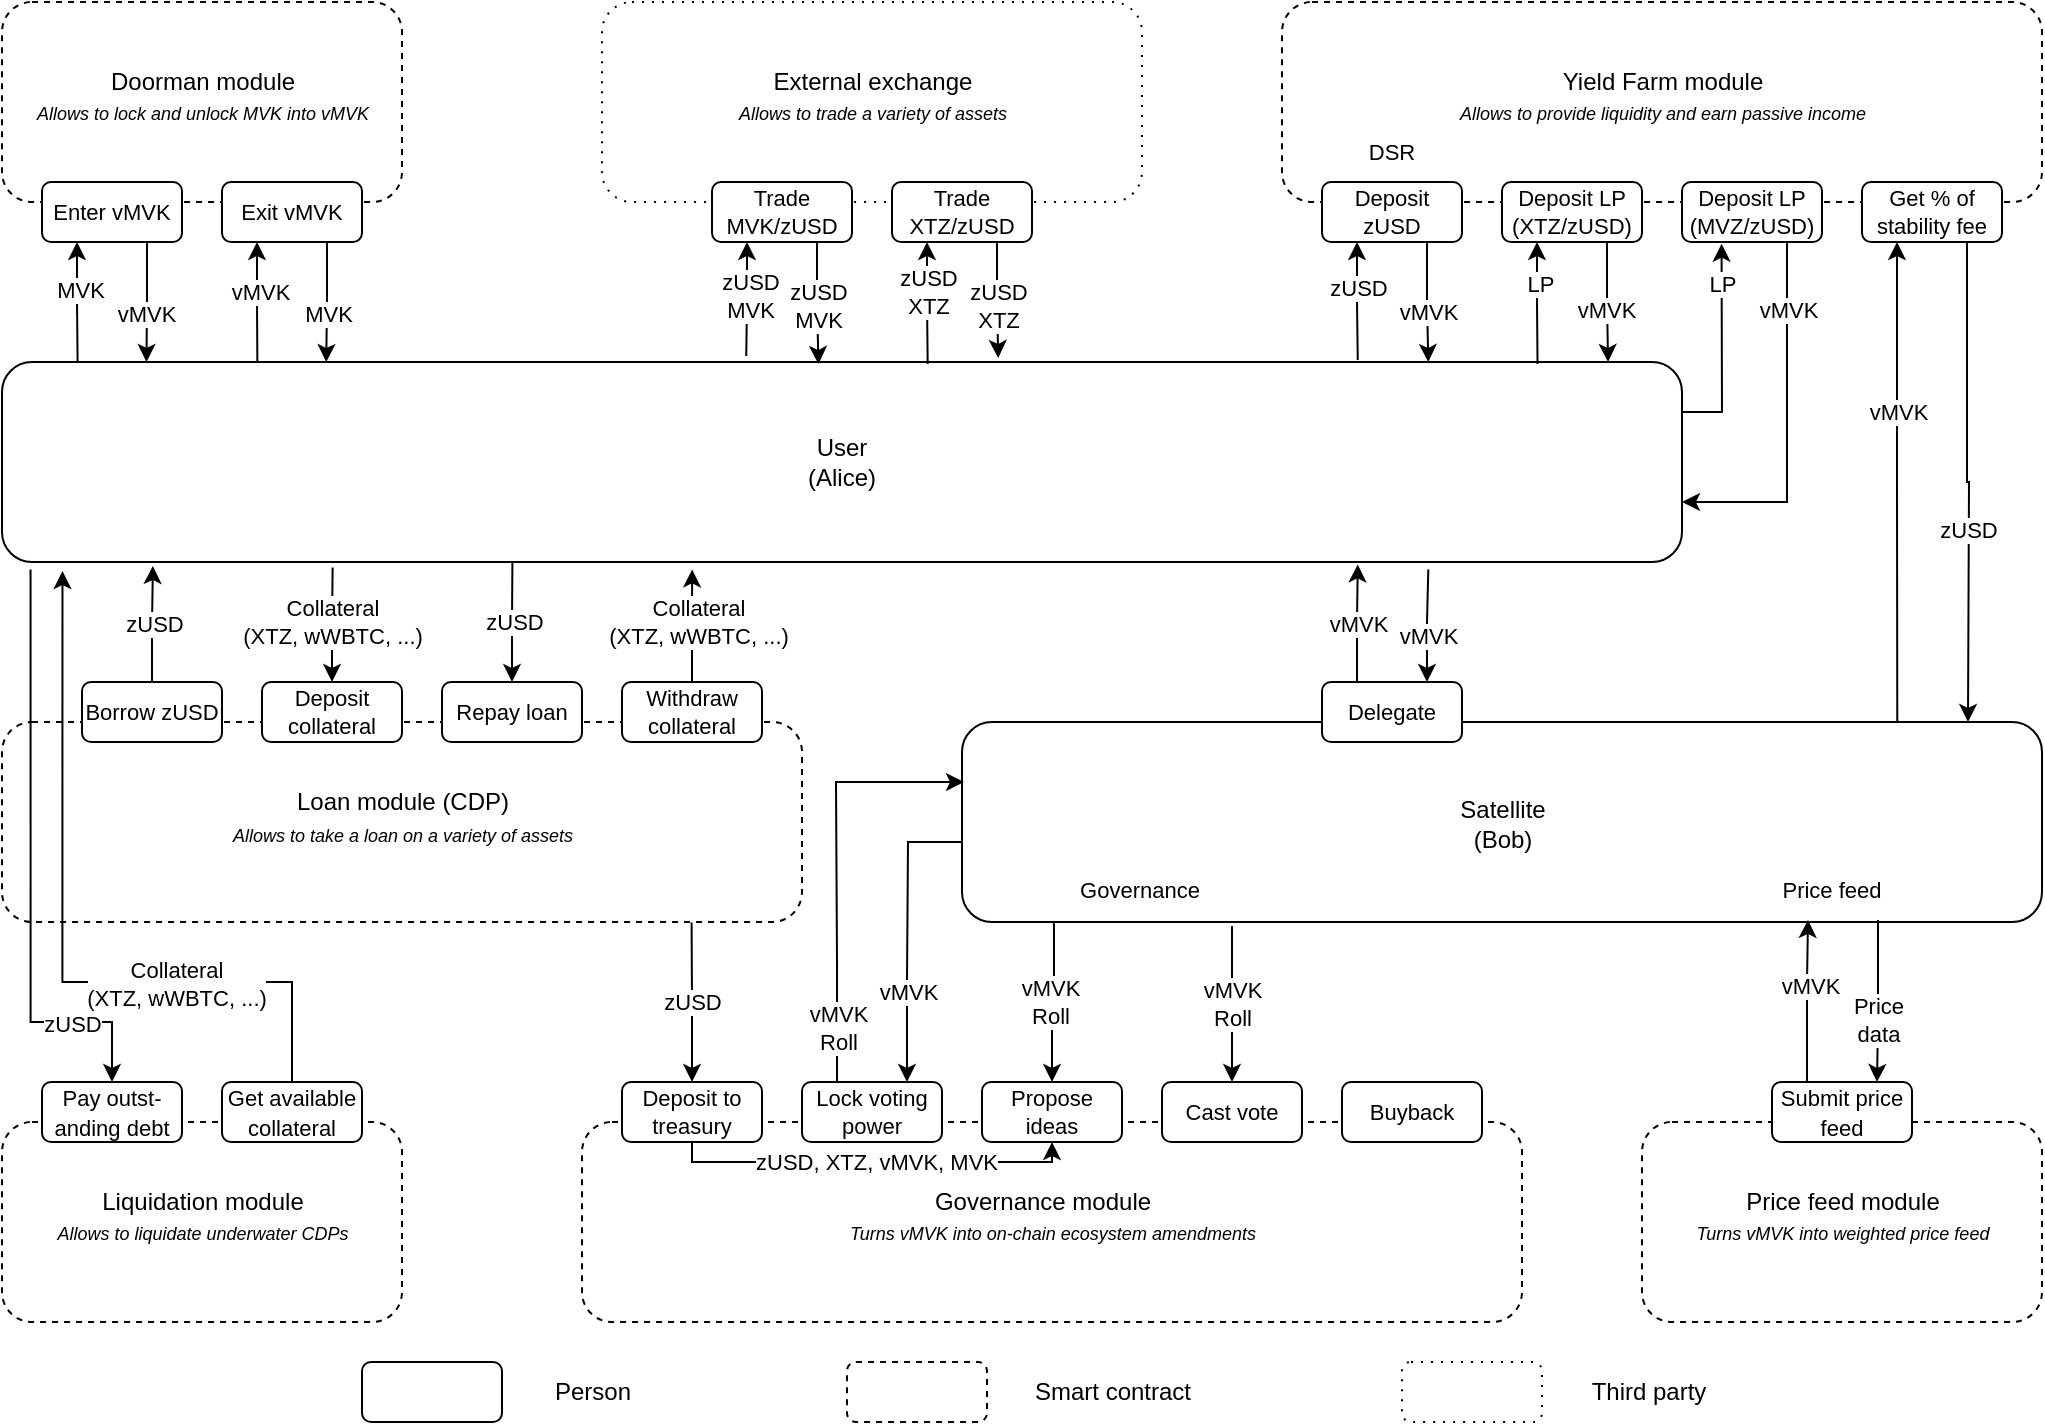 <mxfile version="15.1.4" type="device"><diagram id="9UoK71gHnPy5vTJ15zOS" name="Page-1"><mxGraphModel dx="1236" dy="720" grid="1" gridSize="10" guides="1" tooltips="1" connect="1" arrows="1" fold="1" page="1" pageScale="1" pageWidth="850" pageHeight="1100" math="0" shadow="0"><root><mxCell id="0"/><mxCell id="1" parent="0"/><mxCell id="UDJ6TN3ty9IGaNy-Rtih-2" value="User&lt;br&gt;(Alice)" style="rounded=1;whiteSpace=wrap;html=1;" parent="1" vertex="1"><mxGeometry x="120" y="640" width="840" height="100" as="geometry"/></mxCell><mxCell id="UDJ6TN3ty9IGaNy-Rtih-10" value="" style="rounded=1;whiteSpace=wrap;html=1;dashed=1;" parent="1" vertex="1"><mxGeometry x="120" y="460" width="200" height="100" as="geometry"/></mxCell><mxCell id="UDJ6TN3ty9IGaNy-Rtih-51" style="edgeStyle=orthogonalEdgeStyle;rounded=0;orthogonalLoop=1;jettySize=auto;html=1;exitX=0.25;exitY=1;exitDx=0;exitDy=0;fontSize=11;startArrow=classic;startFill=1;endArrow=none;endFill=0;entryX=0.045;entryY=0;entryDx=0;entryDy=0;entryPerimeter=0;" parent="1" source="UDJ6TN3ty9IGaNy-Rtih-11" target="UDJ6TN3ty9IGaNy-Rtih-2" edge="1"><mxGeometry relative="1" as="geometry"/></mxCell><mxCell id="UDJ6TN3ty9IGaNy-Rtih-53" value="MVK" style="edgeLabel;html=1;align=center;verticalAlign=middle;resizable=0;points=[];fontSize=11;" parent="UDJ6TN3ty9IGaNy-Rtih-51" vertex="1" connectable="0"><mxGeometry x="-0.203" y="1" relative="1" as="geometry"><mxPoint as="offset"/></mxGeometry></mxCell><mxCell id="UDJ6TN3ty9IGaNy-Rtih-52" style="edgeStyle=orthogonalEdgeStyle;rounded=0;orthogonalLoop=1;jettySize=auto;html=1;exitX=0.75;exitY=1;exitDx=0;exitDy=0;fontSize=11;startArrow=none;startFill=0;endArrow=classic;endFill=1;entryX=0.086;entryY=0;entryDx=0;entryDy=0;entryPerimeter=0;" parent="1" source="UDJ6TN3ty9IGaNy-Rtih-11" target="UDJ6TN3ty9IGaNy-Rtih-2" edge="1"><mxGeometry relative="1" as="geometry"><mxPoint x="220" y="637" as="targetPoint"/></mxGeometry></mxCell><mxCell id="UDJ6TN3ty9IGaNy-Rtih-54" value="vMVK" style="edgeLabel;html=1;align=center;verticalAlign=middle;resizable=0;points=[];fontSize=11;" parent="UDJ6TN3ty9IGaNy-Rtih-52" vertex="1" connectable="0"><mxGeometry x="0.341" relative="1" as="geometry"><mxPoint y="-4" as="offset"/></mxGeometry></mxCell><mxCell id="UDJ6TN3ty9IGaNy-Rtih-11" value="Enter vMVK" style="rounded=1;whiteSpace=wrap;html=1;fontSize=11;" parent="1" vertex="1"><mxGeometry x="140" y="550" width="70" height="30" as="geometry"/></mxCell><mxCell id="UDJ6TN3ty9IGaNy-Rtih-55" style="edgeStyle=orthogonalEdgeStyle;rounded=0;orthogonalLoop=1;jettySize=auto;html=1;exitX=0.25;exitY=1;exitDx=0;exitDy=0;fontSize=11;startArrow=classic;startFill=1;endArrow=none;endFill=0;entryX=0.152;entryY=0;entryDx=0;entryDy=0;entryPerimeter=0;" parent="1" source="UDJ6TN3ty9IGaNy-Rtih-12" target="UDJ6TN3ty9IGaNy-Rtih-2" edge="1"><mxGeometry relative="1" as="geometry"/></mxCell><mxCell id="UDJ6TN3ty9IGaNy-Rtih-57" value="vMVK" style="edgeLabel;html=1;align=center;verticalAlign=middle;resizable=0;points=[];fontSize=11;" parent="UDJ6TN3ty9IGaNy-Rtih-55" vertex="1" connectable="0"><mxGeometry x="0.04" y="1" relative="1" as="geometry"><mxPoint y="-7" as="offset"/></mxGeometry></mxCell><mxCell id="UDJ6TN3ty9IGaNy-Rtih-56" style="edgeStyle=orthogonalEdgeStyle;rounded=0;orthogonalLoop=1;jettySize=auto;html=1;exitX=0.75;exitY=1;exitDx=0;exitDy=0;fontSize=11;startArrow=none;startFill=0;endArrow=classic;endFill=1;entryX=0.193;entryY=0;entryDx=0;entryDy=0;entryPerimeter=0;" parent="1" source="UDJ6TN3ty9IGaNy-Rtih-12" target="UDJ6TN3ty9IGaNy-Rtih-2" edge="1"><mxGeometry relative="1" as="geometry"><mxPoint x="390" y="609" as="targetPoint"/></mxGeometry></mxCell><mxCell id="UDJ6TN3ty9IGaNy-Rtih-58" value="MVK" style="edgeLabel;html=1;align=center;verticalAlign=middle;resizable=0;points=[];fontSize=11;" parent="UDJ6TN3ty9IGaNy-Rtih-56" vertex="1" connectable="0"><mxGeometry x="0.348" y="1" relative="1" as="geometry"><mxPoint y="-4" as="offset"/></mxGeometry></mxCell><mxCell id="UDJ6TN3ty9IGaNy-Rtih-12" value="Exit vMVK" style="rounded=1;whiteSpace=wrap;html=1;fontSize=11;" parent="1" vertex="1"><mxGeometry x="230" y="550" width="70" height="30" as="geometry"/></mxCell><mxCell id="UDJ6TN3ty9IGaNy-Rtih-13" value="" style="rounded=1;whiteSpace=wrap;html=1;dashed=1;dashPattern=1 4;" parent="1" vertex="1"><mxGeometry x="420" y="460" width="270" height="100" as="geometry"/></mxCell><mxCell id="UDJ6TN3ty9IGaNy-Rtih-60" style="edgeStyle=orthogonalEdgeStyle;rounded=0;orthogonalLoop=1;jettySize=auto;html=1;exitX=0.25;exitY=1;exitDx=0;exitDy=0;entryX=0.443;entryY=-0.03;entryDx=0;entryDy=0;entryPerimeter=0;fontSize=11;startArrow=classic;startFill=1;endArrow=none;endFill=0;" parent="1" source="UDJ6TN3ty9IGaNy-Rtih-14" target="UDJ6TN3ty9IGaNy-Rtih-2" edge="1"><mxGeometry relative="1" as="geometry"/></mxCell><mxCell id="UDJ6TN3ty9IGaNy-Rtih-70" value="zUSD&lt;br&gt;MVK" style="edgeLabel;html=1;align=center;verticalAlign=middle;resizable=0;points=[];fontSize=11;" parent="UDJ6TN3ty9IGaNy-Rtih-60" vertex="1" connectable="0"><mxGeometry x="-0.176" y="1" relative="1" as="geometry"><mxPoint y="3" as="offset"/></mxGeometry></mxCell><mxCell id="UDJ6TN3ty9IGaNy-Rtih-61" style="edgeStyle=orthogonalEdgeStyle;rounded=0;orthogonalLoop=1;jettySize=auto;html=1;exitX=0.75;exitY=1;exitDx=0;exitDy=0;entryX=0.486;entryY=0.01;entryDx=0;entryDy=0;entryPerimeter=0;fontSize=11;startArrow=none;startFill=0;endArrow=classic;endFill=1;" parent="1" source="UDJ6TN3ty9IGaNy-Rtih-14" target="UDJ6TN3ty9IGaNy-Rtih-2" edge="1"><mxGeometry relative="1" as="geometry"/></mxCell><mxCell id="UDJ6TN3ty9IGaNy-Rtih-71" value="zUSD&lt;br&gt;MVK" style="edgeLabel;html=1;align=center;verticalAlign=middle;resizable=0;points=[];fontSize=11;" parent="UDJ6TN3ty9IGaNy-Rtih-61" vertex="1" connectable="0"><mxGeometry x="-0.07" y="-4" relative="1" as="geometry"><mxPoint x="4" y="3" as="offset"/></mxGeometry></mxCell><mxCell id="UDJ6TN3ty9IGaNy-Rtih-14" value="Trade MVK/zUSD" style="rounded=1;whiteSpace=wrap;html=1;fontSize=11;" parent="1" vertex="1"><mxGeometry x="475" y="550" width="70" height="30" as="geometry"/></mxCell><mxCell id="UDJ6TN3ty9IGaNy-Rtih-62" style="edgeStyle=orthogonalEdgeStyle;rounded=0;orthogonalLoop=1;jettySize=auto;html=1;exitX=0.25;exitY=1;exitDx=0;exitDy=0;entryX=0.551;entryY=0.01;entryDx=0;entryDy=0;entryPerimeter=0;fontSize=11;startArrow=classic;startFill=1;endArrow=none;endFill=0;" parent="1" source="UDJ6TN3ty9IGaNy-Rtih-15" target="UDJ6TN3ty9IGaNy-Rtih-2" edge="1"><mxGeometry relative="1" as="geometry"/></mxCell><mxCell id="UDJ6TN3ty9IGaNy-Rtih-72" value="zUSD&lt;br&gt;XTZ" style="edgeLabel;html=1;align=center;verticalAlign=middle;resizable=0;points=[];fontSize=11;" parent="UDJ6TN3ty9IGaNy-Rtih-62" vertex="1" connectable="0"><mxGeometry x="-0.259" relative="1" as="geometry"><mxPoint y="2" as="offset"/></mxGeometry></mxCell><mxCell id="UDJ6TN3ty9IGaNy-Rtih-63" style="edgeStyle=orthogonalEdgeStyle;rounded=0;orthogonalLoop=1;jettySize=auto;html=1;exitX=0.75;exitY=1;exitDx=0;exitDy=0;entryX=0.593;entryY=-0.02;entryDx=0;entryDy=0;entryPerimeter=0;fontSize=11;startArrow=none;startFill=0;endArrow=classic;endFill=1;" parent="1" source="UDJ6TN3ty9IGaNy-Rtih-15" target="UDJ6TN3ty9IGaNy-Rtih-2" edge="1"><mxGeometry relative="1" as="geometry"/></mxCell><mxCell id="UDJ6TN3ty9IGaNy-Rtih-73" value="zUSD&lt;br&gt;XTZ" style="edgeLabel;html=1;align=center;verticalAlign=middle;resizable=0;points=[];fontSize=11;" parent="UDJ6TN3ty9IGaNy-Rtih-63" vertex="1" connectable="0"><mxGeometry x="0.186" relative="1" as="geometry"><mxPoint y="-2" as="offset"/></mxGeometry></mxCell><mxCell id="UDJ6TN3ty9IGaNy-Rtih-15" value="Trade XTZ/zUSD" style="rounded=1;whiteSpace=wrap;html=1;fontSize=11;" parent="1" vertex="1"><mxGeometry x="565" y="550" width="70" height="30" as="geometry"/></mxCell><mxCell id="UDJ6TN3ty9IGaNy-Rtih-19" value="" style="rounded=1;whiteSpace=wrap;html=1;dashed=1;" parent="1" vertex="1"><mxGeometry x="760" y="460" width="380" height="100" as="geometry"/></mxCell><mxCell id="UDJ6TN3ty9IGaNy-Rtih-64" style="edgeStyle=orthogonalEdgeStyle;rounded=0;orthogonalLoop=1;jettySize=auto;html=1;exitX=0.25;exitY=1;exitDx=0;exitDy=0;entryX=0.807;entryY=-0.01;entryDx=0;entryDy=0;entryPerimeter=0;fontSize=11;startArrow=classic;startFill=1;endArrow=none;endFill=0;" parent="1" source="UDJ6TN3ty9IGaNy-Rtih-20" target="UDJ6TN3ty9IGaNy-Rtih-2" edge="1"><mxGeometry relative="1" as="geometry"/></mxCell><mxCell id="UDJ6TN3ty9IGaNy-Rtih-74" value="zUSD" style="edgeLabel;html=1;align=center;verticalAlign=middle;resizable=0;points=[];fontSize=11;" parent="UDJ6TN3ty9IGaNy-Rtih-64" vertex="1" connectable="0"><mxGeometry x="-0.101" relative="1" as="geometry"><mxPoint y="-4" as="offset"/></mxGeometry></mxCell><mxCell id="UDJ6TN3ty9IGaNy-Rtih-65" style="edgeStyle=orthogonalEdgeStyle;rounded=0;orthogonalLoop=1;jettySize=auto;html=1;exitX=0.75;exitY=1;exitDx=0;exitDy=0;entryX=0.849;entryY=0;entryDx=0;entryDy=0;entryPerimeter=0;fontSize=11;startArrow=none;startFill=0;endArrow=classic;endFill=1;" parent="1" source="UDJ6TN3ty9IGaNy-Rtih-20" target="UDJ6TN3ty9IGaNy-Rtih-2" edge="1"><mxGeometry relative="1" as="geometry"/></mxCell><mxCell id="UDJ6TN3ty9IGaNy-Rtih-75" value="vMVK" style="edgeLabel;html=1;align=center;verticalAlign=middle;resizable=0;points=[];fontSize=11;" parent="UDJ6TN3ty9IGaNy-Rtih-65" vertex="1" connectable="0"><mxGeometry x="-0.063" relative="1" as="geometry"><mxPoint y="6" as="offset"/></mxGeometry></mxCell><mxCell id="UDJ6TN3ty9IGaNy-Rtih-20" value="Deposit&lt;br style=&quot;font-size: 11px;&quot;&gt;zUSD" style="rounded=1;whiteSpace=wrap;html=1;fontSize=11;" parent="1" vertex="1"><mxGeometry x="780" y="550" width="70" height="30" as="geometry"/></mxCell><mxCell id="UDJ6TN3ty9IGaNy-Rtih-66" style="edgeStyle=orthogonalEdgeStyle;rounded=0;orthogonalLoop=1;jettySize=auto;html=1;exitX=0.25;exitY=1;exitDx=0;exitDy=0;entryX=0.914;entryY=0.01;entryDx=0;entryDy=0;entryPerimeter=0;fontSize=11;startArrow=classic;startFill=1;endArrow=none;endFill=0;" parent="1" source="UDJ6TN3ty9IGaNy-Rtih-21" target="UDJ6TN3ty9IGaNy-Rtih-2" edge="1"><mxGeometry relative="1" as="geometry"/></mxCell><mxCell id="UDJ6TN3ty9IGaNy-Rtih-76" value="LP" style="edgeLabel;html=1;align=center;verticalAlign=middle;resizable=0;points=[];fontSize=11;" parent="UDJ6TN3ty9IGaNy-Rtih-66" vertex="1" connectable="0"><mxGeometry x="-0.315" y="1" relative="1" as="geometry"><mxPoint as="offset"/></mxGeometry></mxCell><mxCell id="UDJ6TN3ty9IGaNy-Rtih-67" style="edgeStyle=orthogonalEdgeStyle;rounded=0;orthogonalLoop=1;jettySize=auto;html=1;exitX=0.75;exitY=1;exitDx=0;exitDy=0;entryX=0.956;entryY=0;entryDx=0;entryDy=0;entryPerimeter=0;fontSize=11;startArrow=none;startFill=0;endArrow=classic;endFill=1;" parent="1" source="UDJ6TN3ty9IGaNy-Rtih-21" target="UDJ6TN3ty9IGaNy-Rtih-2" edge="1"><mxGeometry relative="1" as="geometry"/></mxCell><mxCell id="UDJ6TN3ty9IGaNy-Rtih-77" value="vMVK" style="edgeLabel;html=1;align=center;verticalAlign=middle;resizable=0;points=[];fontSize=11;" parent="UDJ6TN3ty9IGaNy-Rtih-67" vertex="1" connectable="0"><mxGeometry x="0.127" y="-1" relative="1" as="geometry"><mxPoint as="offset"/></mxGeometry></mxCell><mxCell id="UDJ6TN3ty9IGaNy-Rtih-21" value="Deposit LP (XTZ/zUSD)" style="rounded=1;whiteSpace=wrap;html=1;fontSize=11;" parent="1" vertex="1"><mxGeometry x="870" y="550" width="70" height="30" as="geometry"/></mxCell><mxCell id="UDJ6TN3ty9IGaNy-Rtih-68" style="edgeStyle=orthogonalEdgeStyle;rounded=0;orthogonalLoop=1;jettySize=auto;html=1;entryX=1;entryY=0.25;entryDx=0;entryDy=0;fontSize=11;startArrow=classic;startFill=1;endArrow=none;endFill=0;exitX=0.283;exitY=1.028;exitDx=0;exitDy=0;exitPerimeter=0;" parent="1" source="UDJ6TN3ty9IGaNy-Rtih-22" target="UDJ6TN3ty9IGaNy-Rtih-2" edge="1"><mxGeometry relative="1" as="geometry"><mxPoint x="990" y="590" as="sourcePoint"/><Array as="points"><mxPoint x="980" y="590"/><mxPoint x="980" y="590"/><mxPoint x="980" y="665"/></Array></mxGeometry></mxCell><mxCell id="UDJ6TN3ty9IGaNy-Rtih-78" value="LP" style="edgeLabel;html=1;align=center;verticalAlign=middle;resizable=0;points=[];fontSize=11;" parent="UDJ6TN3ty9IGaNy-Rtih-68" vertex="1" connectable="0"><mxGeometry x="-0.613" relative="1" as="geometry"><mxPoint as="offset"/></mxGeometry></mxCell><mxCell id="UDJ6TN3ty9IGaNy-Rtih-69" style="edgeStyle=orthogonalEdgeStyle;rounded=0;orthogonalLoop=1;jettySize=auto;html=1;exitX=0.75;exitY=1;exitDx=0;exitDy=0;entryX=1;entryY=0.7;entryDx=0;entryDy=0;entryPerimeter=0;fontSize=11;startArrow=none;startFill=0;endArrow=classic;endFill=1;" parent="1" source="UDJ6TN3ty9IGaNy-Rtih-22" target="UDJ6TN3ty9IGaNy-Rtih-2" edge="1"><mxGeometry relative="1" as="geometry"/></mxCell><mxCell id="UDJ6TN3ty9IGaNy-Rtih-79" value="vMVK" style="edgeLabel;html=1;align=center;verticalAlign=middle;resizable=0;points=[];fontSize=11;" parent="UDJ6TN3ty9IGaNy-Rtih-69" vertex="1" connectable="0"><mxGeometry x="-0.613" relative="1" as="geometry"><mxPoint y="-2" as="offset"/></mxGeometry></mxCell><mxCell id="UDJ6TN3ty9IGaNy-Rtih-22" value="Deposit LP&lt;br style=&quot;font-size: 11px;&quot;&gt;(MVZ/zUSD)" style="rounded=1;whiteSpace=wrap;html=1;fontSize=11;" parent="1" vertex="1"><mxGeometry x="960" y="550" width="70" height="30" as="geometry"/></mxCell><mxCell id="UDJ6TN3ty9IGaNy-Rtih-81" style="edgeStyle=orthogonalEdgeStyle;rounded=0;orthogonalLoop=1;jettySize=auto;html=1;exitX=0.25;exitY=1;exitDx=0;exitDy=0;fontSize=11;startArrow=classic;startFill=1;endArrow=none;endFill=0;entryX=0.866;entryY=0.01;entryDx=0;entryDy=0;entryPerimeter=0;" parent="1" source="UDJ6TN3ty9IGaNy-Rtih-23" target="UDJ6TN3ty9IGaNy-Rtih-33" edge="1"><mxGeometry relative="1" as="geometry"><mxPoint x="1067.3" y="639.9" as="targetPoint"/></mxGeometry></mxCell><mxCell id="UDJ6TN3ty9IGaNy-Rtih-83" value="vMVK" style="edgeLabel;html=1;align=center;verticalAlign=middle;resizable=0;points=[];fontSize=11;" parent="UDJ6TN3ty9IGaNy-Rtih-81" vertex="1" connectable="0"><mxGeometry x="-0.295" relative="1" as="geometry"><mxPoint as="offset"/></mxGeometry></mxCell><mxCell id="UDJ6TN3ty9IGaNy-Rtih-82" style="edgeStyle=orthogonalEdgeStyle;rounded=0;orthogonalLoop=1;jettySize=auto;html=1;exitX=0.75;exitY=1;exitDx=0;exitDy=0;fontSize=11;startArrow=none;startFill=0;endArrow=classic;endFill=1;" parent="1" source="UDJ6TN3ty9IGaNy-Rtih-23" edge="1"><mxGeometry relative="1" as="geometry"><mxPoint x="1103" y="820" as="targetPoint"/></mxGeometry></mxCell><mxCell id="UDJ6TN3ty9IGaNy-Rtih-84" value="zUSD" style="edgeLabel;html=1;align=center;verticalAlign=middle;resizable=0;points=[];fontSize=11;" parent="UDJ6TN3ty9IGaNy-Rtih-82" vertex="1" connectable="0"><mxGeometry x="0.205" y="-1" relative="1" as="geometry"><mxPoint as="offset"/></mxGeometry></mxCell><mxCell id="UDJ6TN3ty9IGaNy-Rtih-23" value="Get % of stability fee" style="rounded=1;whiteSpace=wrap;html=1;fontSize=11;" parent="1" vertex="1"><mxGeometry x="1050" y="550" width="70" height="30" as="geometry"/></mxCell><mxCell id="UDJ6TN3ty9IGaNy-Rtih-25" value="" style="rounded=1;whiteSpace=wrap;html=1;dashed=1;" parent="1" vertex="1"><mxGeometry x="120" y="820" width="400" height="100" as="geometry"/></mxCell><mxCell id="UDJ6TN3ty9IGaNy-Rtih-90" value="zUSD" style="edgeStyle=orthogonalEdgeStyle;rounded=0;orthogonalLoop=1;jettySize=auto;html=1;exitX=0.5;exitY=0;exitDx=0;exitDy=0;entryX=0.066;entryY=1.02;entryDx=0;entryDy=0;entryPerimeter=0;fontSize=11;startArrow=none;startFill=0;endArrow=classic;endFill=1;" parent="1" source="UDJ6TN3ty9IGaNy-Rtih-26" edge="1"><mxGeometry relative="1" as="geometry"><mxPoint x="195.44" y="742" as="targetPoint"/></mxGeometry></mxCell><mxCell id="UDJ6TN3ty9IGaNy-Rtih-26" value="Borrow zUSD" style="rounded=1;whiteSpace=wrap;html=1;fontSize=11;" parent="1" vertex="1"><mxGeometry x="160" y="800" width="70" height="30" as="geometry"/></mxCell><mxCell id="UDJ6TN3ty9IGaNy-Rtih-91" style="edgeStyle=orthogonalEdgeStyle;rounded=0;orthogonalLoop=1;jettySize=auto;html=1;exitX=0.5;exitY=0;exitDx=0;exitDy=0;entryX=0.173;entryY=1.028;entryDx=0;entryDy=0;entryPerimeter=0;fontSize=11;startArrow=classic;startFill=1;endArrow=none;endFill=0;" parent="1" source="UDJ6TN3ty9IGaNy-Rtih-27" edge="1"><mxGeometry relative="1" as="geometry"><mxPoint x="285.32" y="742.8" as="targetPoint"/></mxGeometry></mxCell><mxCell id="UDJ6TN3ty9IGaNy-Rtih-94" value="Collateral&lt;br&gt;(XTZ, wWBTC, ...)" style="edgeLabel;html=1;align=center;verticalAlign=middle;resizable=0;points=[];fontSize=11;" parent="UDJ6TN3ty9IGaNy-Rtih-91" vertex="1" connectable="0"><mxGeometry x="0.352" y="1" relative="1" as="geometry"><mxPoint y="8" as="offset"/></mxGeometry></mxCell><mxCell id="UDJ6TN3ty9IGaNy-Rtih-27" value="Deposit collateral" style="rounded=1;whiteSpace=wrap;html=1;fontSize=11;" parent="1" vertex="1"><mxGeometry x="250" y="800" width="70" height="30" as="geometry"/></mxCell><mxCell id="UDJ6TN3ty9IGaNy-Rtih-93" style="edgeStyle=orthogonalEdgeStyle;rounded=0;orthogonalLoop=1;jettySize=auto;html=1;exitX=0.5;exitY=0;exitDx=0;exitDy=0;entryX=0.28;entryY=1.003;entryDx=0;entryDy=0;entryPerimeter=0;fontSize=11;startArrow=classic;startFill=1;endArrow=none;endFill=0;" parent="1" source="UDJ6TN3ty9IGaNy-Rtih-28" edge="1"><mxGeometry relative="1" as="geometry"><mxPoint x="375.2" y="740.3" as="targetPoint"/></mxGeometry></mxCell><mxCell id="UDJ6TN3ty9IGaNy-Rtih-95" value="zUSD" style="edgeLabel;html=1;align=center;verticalAlign=middle;resizable=0;points=[];fontSize=11;" parent="UDJ6TN3ty9IGaNy-Rtih-93" vertex="1" connectable="0"><mxGeometry x="0.113" relative="1" as="geometry"><mxPoint y="3" as="offset"/></mxGeometry></mxCell><mxCell id="UDJ6TN3ty9IGaNy-Rtih-28" value="Repay loan" style="rounded=1;whiteSpace=wrap;html=1;fontSize=11;" parent="1" vertex="1"><mxGeometry x="340" y="800" width="70" height="30" as="geometry"/></mxCell><mxCell id="UDJ6TN3ty9IGaNy-Rtih-92" style="edgeStyle=orthogonalEdgeStyle;rounded=0;orthogonalLoop=1;jettySize=auto;html=1;exitX=0.5;exitY=0;exitDx=0;exitDy=0;entryX=0.387;entryY=1.037;entryDx=0;entryDy=0;entryPerimeter=0;fontSize=11;startArrow=none;startFill=0;endArrow=classic;endFill=1;" parent="1" source="UDJ6TN3ty9IGaNy-Rtih-29" edge="1"><mxGeometry relative="1" as="geometry"><mxPoint x="465.08" y="743.7" as="targetPoint"/></mxGeometry></mxCell><mxCell id="UDJ6TN3ty9IGaNy-Rtih-96" value="Collateral&lt;br&gt;(XTZ, wWBTC, ...)" style="edgeLabel;html=1;align=center;verticalAlign=middle;resizable=0;points=[];fontSize=11;" parent="UDJ6TN3ty9IGaNy-Rtih-92" vertex="1" connectable="0"><mxGeometry x="0.067" y="-2" relative="1" as="geometry"><mxPoint as="offset"/></mxGeometry></mxCell><mxCell id="UDJ6TN3ty9IGaNy-Rtih-29" value="Withdraw collateral" style="rounded=1;whiteSpace=wrap;html=1;fontSize=11;" parent="1" vertex="1"><mxGeometry x="430" y="800" width="70" height="30" as="geometry"/></mxCell><mxCell id="UDJ6TN3ty9IGaNy-Rtih-30" value="" style="rounded=1;whiteSpace=wrap;html=1;dashed=1;" parent="1" vertex="1"><mxGeometry x="120" y="1020" width="200" height="100" as="geometry"/></mxCell><mxCell id="UDJ6TN3ty9IGaNy-Rtih-100" style="edgeStyle=orthogonalEdgeStyle;rounded=0;orthogonalLoop=1;jettySize=auto;html=1;exitX=0.5;exitY=0;exitDx=0;exitDy=0;entryX=0.017;entryY=1.037;entryDx=0;entryDy=0;entryPerimeter=0;fontSize=11;startArrow=classic;startFill=1;endArrow=none;endFill=0;" parent="1" source="UDJ6TN3ty9IGaNy-Rtih-31" target="UDJ6TN3ty9IGaNy-Rtih-2" edge="1"><mxGeometry relative="1" as="geometry"><Array as="points"><mxPoint x="175" y="970"/><mxPoint x="134" y="970"/></Array></mxGeometry></mxCell><mxCell id="UDJ6TN3ty9IGaNy-Rtih-101" value="zUSD" style="edgeLabel;html=1;align=center;verticalAlign=middle;resizable=0;points=[];fontSize=11;" parent="UDJ6TN3ty9IGaNy-Rtih-100" vertex="1" connectable="0"><mxGeometry x="-0.661" y="1" relative="1" as="geometry"><mxPoint as="offset"/></mxGeometry></mxCell><mxCell id="UDJ6TN3ty9IGaNy-Rtih-31" value="&lt;font style=&quot;font-size: 11px&quot;&gt;Pay outst-anding debt&lt;/font&gt;" style="rounded=1;whiteSpace=wrap;html=1;" parent="1" vertex="1"><mxGeometry x="140" y="1000" width="70" height="30" as="geometry"/></mxCell><mxCell id="UDJ6TN3ty9IGaNy-Rtih-99" style="edgeStyle=orthogonalEdgeStyle;rounded=0;orthogonalLoop=1;jettySize=auto;html=1;exitX=0.5;exitY=0;exitDx=0;exitDy=0;entryX=0.036;entryY=1.045;entryDx=0;entryDy=0;entryPerimeter=0;fontSize=11;startArrow=none;startFill=0;endArrow=classic;endFill=1;" parent="1" source="UDJ6TN3ty9IGaNy-Rtih-32" target="UDJ6TN3ty9IGaNy-Rtih-2" edge="1"><mxGeometry relative="1" as="geometry"><Array as="points"><mxPoint x="265" y="950"/><mxPoint x="150" y="950"/></Array></mxGeometry></mxCell><mxCell id="UDJ6TN3ty9IGaNy-Rtih-102" value="Collateral&lt;br&gt;(XTZ, wWBTC, ...)" style="edgeLabel;html=1;align=center;verticalAlign=middle;resizable=0;points=[];fontSize=11;" parent="UDJ6TN3ty9IGaNy-Rtih-99" vertex="1" connectable="0"><mxGeometry x="-0.413" y="1" relative="1" as="geometry"><mxPoint as="offset"/></mxGeometry></mxCell><mxCell id="UDJ6TN3ty9IGaNy-Rtih-32" value="&lt;font style=&quot;font-size: 11px&quot;&gt;Get available collateral&lt;/font&gt;" style="rounded=1;whiteSpace=wrap;html=1;" parent="1" vertex="1"><mxGeometry x="230" y="1000" width="70" height="30" as="geometry"/></mxCell><mxCell id="UDJ6TN3ty9IGaNy-Rtih-33" value="" style="rounded=1;whiteSpace=wrap;html=1;" parent="1" vertex="1"><mxGeometry x="600" y="820" width="540" height="100" as="geometry"/></mxCell><mxCell id="UDJ6TN3ty9IGaNy-Rtih-86" style="edgeStyle=orthogonalEdgeStyle;rounded=0;orthogonalLoop=1;jettySize=auto;html=1;exitX=0.75;exitY=0;exitDx=0;exitDy=0;entryX=0.849;entryY=1.037;entryDx=0;entryDy=0;entryPerimeter=0;fontSize=11;startArrow=classic;startFill=1;endArrow=none;endFill=0;" parent="1" source="UDJ6TN3ty9IGaNy-Rtih-34" target="UDJ6TN3ty9IGaNy-Rtih-2" edge="1"><mxGeometry relative="1" as="geometry"/></mxCell><mxCell id="UDJ6TN3ty9IGaNy-Rtih-88" value="vMVK" style="edgeLabel;html=1;align=center;verticalAlign=middle;resizable=0;points=[];fontSize=11;" parent="UDJ6TN3ty9IGaNy-Rtih-86" vertex="1" connectable="0"><mxGeometry x="-0.309" relative="1" as="geometry"><mxPoint y="-4" as="offset"/></mxGeometry></mxCell><mxCell id="UDJ6TN3ty9IGaNy-Rtih-87" value="vMVK" style="edgeStyle=orthogonalEdgeStyle;rounded=0;orthogonalLoop=1;jettySize=auto;html=1;exitX=0.25;exitY=0;exitDx=0;exitDy=0;entryX=0.807;entryY=1.012;entryDx=0;entryDy=0;entryPerimeter=0;fontSize=11;startArrow=none;startFill=0;endArrow=classic;endFill=1;" parent="1" source="UDJ6TN3ty9IGaNy-Rtih-34" target="UDJ6TN3ty9IGaNy-Rtih-2" edge="1"><mxGeometry relative="1" as="geometry"/></mxCell><mxCell id="UDJ6TN3ty9IGaNy-Rtih-34" value="Delegate" style="rounded=1;whiteSpace=wrap;html=1;fontSize=11;" parent="1" vertex="1"><mxGeometry x="780" y="800" width="70" height="30" as="geometry"/></mxCell><mxCell id="UDJ6TN3ty9IGaNy-Rtih-36" value="Governance" style="rounded=1;whiteSpace=wrap;html=1;fontSize=11;strokeColor=none;" parent="1" vertex="1"><mxGeometry x="654" y="889" width="70" height="30" as="geometry"/></mxCell><mxCell id="UDJ6TN3ty9IGaNy-Rtih-114" style="edgeStyle=orthogonalEdgeStyle;rounded=0;orthogonalLoop=1;jettySize=auto;html=1;entryX=0.75;entryY=0;entryDx=0;entryDy=0;fontSize=11;startArrow=none;startFill=0;endArrow=classic;endFill=1;" parent="1" source="UDJ6TN3ty9IGaNy-Rtih-37" target="UDJ6TN3ty9IGaNy-Rtih-40" edge="1"><mxGeometry relative="1" as="geometry"><Array as="points"><mxPoint x="1058" y="970"/><mxPoint x="1058" y="970"/></Array></mxGeometry></mxCell><mxCell id="UDJ6TN3ty9IGaNy-Rtih-116" value="Price&lt;br&gt;data" style="edgeLabel;html=1;align=center;verticalAlign=middle;resizable=0;points=[];fontSize=11;" parent="UDJ6TN3ty9IGaNy-Rtih-114" vertex="1" connectable="0"><mxGeometry x="0.219" relative="1" as="geometry"><mxPoint as="offset"/></mxGeometry></mxCell><mxCell id="UDJ6TN3ty9IGaNy-Rtih-37" value="Price feed" style="rounded=1;whiteSpace=wrap;html=1;fontSize=11;strokeColor=none;" parent="1" vertex="1"><mxGeometry x="1000" y="889" width="70" height="30" as="geometry"/></mxCell><mxCell id="UDJ6TN3ty9IGaNy-Rtih-38" value="" style="rounded=1;whiteSpace=wrap;html=1;dashed=1;" parent="1" vertex="1"><mxGeometry x="940" y="1020" width="200" height="100" as="geometry"/></mxCell><mxCell id="UDJ6TN3ty9IGaNy-Rtih-115" style="edgeStyle=orthogonalEdgeStyle;rounded=0;orthogonalLoop=1;jettySize=auto;html=1;exitX=0.25;exitY=0;exitDx=0;exitDy=0;fontSize=11;startArrow=none;startFill=0;endArrow=classic;endFill=1;" parent="1" source="UDJ6TN3ty9IGaNy-Rtih-40" edge="1"><mxGeometry relative="1" as="geometry"><Array as="points"><mxPoint x="1023" y="950"/><mxPoint x="1023" y="950"/><mxPoint x="1023" y="919"/></Array><mxPoint x="1023" y="919" as="targetPoint"/></mxGeometry></mxCell><mxCell id="UDJ6TN3ty9IGaNy-Rtih-117" value="vMVK" style="edgeLabel;html=1;align=center;verticalAlign=middle;resizable=0;points=[];fontSize=11;" parent="UDJ6TN3ty9IGaNy-Rtih-115" vertex="1" connectable="0"><mxGeometry x="0.155" y="-1" relative="1" as="geometry"><mxPoint y="-1" as="offset"/></mxGeometry></mxCell><mxCell id="UDJ6TN3ty9IGaNy-Rtih-40" value="&lt;span style=&quot;font-size: 11px&quot;&gt;Submit price feed&lt;/span&gt;" style="rounded=1;whiteSpace=wrap;html=1;" parent="1" vertex="1"><mxGeometry x="1005" y="1000" width="70" height="30" as="geometry"/></mxCell><mxCell id="UDJ6TN3ty9IGaNy-Rtih-41" value="" style="rounded=1;whiteSpace=wrap;html=1;dashed=1;" parent="1" vertex="1"><mxGeometry x="410" y="1020" width="470" height="100" as="geometry"/></mxCell><mxCell id="UDJ6TN3ty9IGaNy-Rtih-103" value="zUSD" style="edgeStyle=orthogonalEdgeStyle;rounded=0;orthogonalLoop=1;jettySize=auto;html=1;exitX=0.5;exitY=0;exitDx=0;exitDy=0;entryX=0.862;entryY=1.003;entryDx=0;entryDy=0;entryPerimeter=0;fontSize=11;startArrow=classic;startFill=1;endArrow=none;endFill=0;" parent="1" source="UDJ6TN3ty9IGaNy-Rtih-42" target="UDJ6TN3ty9IGaNy-Rtih-25" edge="1"><mxGeometry relative="1" as="geometry"/></mxCell><mxCell id="UDJ6TN3ty9IGaNy-Rtih-112" style="edgeStyle=orthogonalEdgeStyle;rounded=0;orthogonalLoop=1;jettySize=auto;html=1;exitX=0.5;exitY=1;exitDx=0;exitDy=0;entryX=0.5;entryY=1;entryDx=0;entryDy=0;fontSize=11;startArrow=none;startFill=0;endArrow=classic;endFill=1;" parent="1" source="UDJ6TN3ty9IGaNy-Rtih-42" target="UDJ6TN3ty9IGaNy-Rtih-44" edge="1"><mxGeometry relative="1" as="geometry"><Array as="points"><mxPoint x="465" y="1040"/><mxPoint x="645" y="1040"/></Array></mxGeometry></mxCell><mxCell id="UDJ6TN3ty9IGaNy-Rtih-113" value="zUSD, XTZ, vMVK, MVK" style="edgeLabel;html=1;align=center;verticalAlign=middle;resizable=0;points=[];fontSize=11;" parent="UDJ6TN3ty9IGaNy-Rtih-112" vertex="1" connectable="0"><mxGeometry x="-0.162" y="-1" relative="1" as="geometry"><mxPoint x="18" y="-1" as="offset"/></mxGeometry></mxCell><mxCell id="UDJ6TN3ty9IGaNy-Rtih-42" value="Deposit to treasury" style="rounded=1;whiteSpace=wrap;html=1;fontSize=11;" parent="1" vertex="1"><mxGeometry x="430" y="1000" width="70" height="30" as="geometry"/></mxCell><mxCell id="UDJ6TN3ty9IGaNy-Rtih-104" style="edgeStyle=orthogonalEdgeStyle;rounded=0;orthogonalLoop=1;jettySize=auto;html=1;exitX=0.25;exitY=0;exitDx=0;exitDy=0;fontSize=11;startArrow=none;startFill=0;endArrow=classic;endFill=1;" parent="1" source="UDJ6TN3ty9IGaNy-Rtih-43" edge="1"><mxGeometry relative="1" as="geometry"><mxPoint x="601" y="850" as="targetPoint"/><Array as="points"><mxPoint x="538" y="940"/><mxPoint x="537" y="940"/><mxPoint x="537" y="850"/><mxPoint x="600" y="850"/></Array></mxGeometry></mxCell><mxCell id="UDJ6TN3ty9IGaNy-Rtih-108" value="vMVK&lt;br&gt;Roll" style="edgeLabel;html=1;align=center;verticalAlign=middle;resizable=0;points=[];fontSize=11;" parent="UDJ6TN3ty9IGaNy-Rtih-104" vertex="1" connectable="0"><mxGeometry x="-0.768" y="-1" relative="1" as="geometry"><mxPoint x="-1" y="-2" as="offset"/></mxGeometry></mxCell><mxCell id="UDJ6TN3ty9IGaNy-Rtih-105" style="edgeStyle=orthogonalEdgeStyle;rounded=0;orthogonalLoop=1;jettySize=auto;html=1;exitX=0.75;exitY=0;exitDx=0;exitDy=0;fontSize=11;startArrow=classic;startFill=1;endArrow=none;endFill=0;entryX=0;entryY=0.6;entryDx=0;entryDy=0;entryPerimeter=0;" parent="1" source="UDJ6TN3ty9IGaNy-Rtih-43" edge="1" target="UDJ6TN3ty9IGaNy-Rtih-33"><mxGeometry relative="1" as="geometry"><mxPoint x="580" y="910" as="targetPoint"/><Array as="points"><mxPoint x="573" y="950"/><mxPoint x="573" y="950"/><mxPoint x="573" y="880"/></Array></mxGeometry></mxCell><mxCell id="UDJ6TN3ty9IGaNy-Rtih-109" value="vMVK" style="edgeLabel;html=1;align=center;verticalAlign=middle;resizable=0;points=[];fontSize=11;" parent="UDJ6TN3ty9IGaNy-Rtih-105" vertex="1" connectable="0"><mxGeometry x="-0.795" relative="1" as="geometry"><mxPoint y="-30" as="offset"/></mxGeometry></mxCell><mxCell id="UDJ6TN3ty9IGaNy-Rtih-43" value="Lock voting power" style="rounded=1;whiteSpace=wrap;html=1;fontSize=11;" parent="1" vertex="1"><mxGeometry x="520" y="1000" width="70" height="30" as="geometry"/></mxCell><mxCell id="UDJ6TN3ty9IGaNy-Rtih-106" style="edgeStyle=orthogonalEdgeStyle;rounded=0;orthogonalLoop=1;jettySize=auto;html=1;exitX=0.5;exitY=0;exitDx=0;exitDy=0;fontSize=11;startArrow=classic;startFill=1;endArrow=none;endFill=0;entryX=0.085;entryY=0.997;entryDx=0;entryDy=0;entryPerimeter=0;" parent="1" source="UDJ6TN3ty9IGaNy-Rtih-44" edge="1" target="UDJ6TN3ty9IGaNy-Rtih-33"><mxGeometry relative="1" as="geometry"><mxPoint x="830" y="920" as="targetPoint"/><Array as="points"><mxPoint x="645" y="960"/><mxPoint x="646" y="960"/><mxPoint x="646" y="922"/><mxPoint x="646" y="922"/></Array></mxGeometry></mxCell><mxCell id="UDJ6TN3ty9IGaNy-Rtih-110" value="vMVK&lt;br&gt;Roll" style="edgeLabel;html=1;align=center;verticalAlign=middle;resizable=0;points=[];fontSize=11;" parent="UDJ6TN3ty9IGaNy-Rtih-106" vertex="1" connectable="0"><mxGeometry x="-0.782" y="1" relative="1" as="geometry"><mxPoint y="-31" as="offset"/></mxGeometry></mxCell><mxCell id="UDJ6TN3ty9IGaNy-Rtih-44" value="Propose ideas" style="rounded=1;whiteSpace=wrap;html=1;fontSize=11;" parent="1" vertex="1"><mxGeometry x="610" y="1000" width="70" height="30" as="geometry"/></mxCell><mxCell id="UDJ6TN3ty9IGaNy-Rtih-107" style="edgeStyle=orthogonalEdgeStyle;rounded=0;orthogonalLoop=1;jettySize=auto;html=1;exitX=0.5;exitY=0;exitDx=0;exitDy=0;fontSize=11;startArrow=classic;startFill=1;endArrow=none;endFill=0;" parent="1" source="UDJ6TN3ty9IGaNy-Rtih-45" edge="1"><mxGeometry relative="1" as="geometry"><mxPoint x="735" y="922" as="targetPoint"/><Array as="points"><mxPoint x="735" y="922"/></Array></mxGeometry></mxCell><mxCell id="UDJ6TN3ty9IGaNy-Rtih-111" value="vMVK&lt;br&gt;Roll" style="edgeLabel;html=1;align=center;verticalAlign=middle;resizable=0;points=[];fontSize=11;" parent="UDJ6TN3ty9IGaNy-Rtih-107" vertex="1" connectable="0"><mxGeometry x="-0.781" y="-3" relative="1" as="geometry"><mxPoint x="-3" y="-31" as="offset"/></mxGeometry></mxCell><mxCell id="UDJ6TN3ty9IGaNy-Rtih-45" value="Cast vote" style="rounded=1;whiteSpace=wrap;html=1;fontSize=11;" parent="1" vertex="1"><mxGeometry x="700" y="1000" width="70" height="30" as="geometry"/></mxCell><mxCell id="UDJ6TN3ty9IGaNy-Rtih-46" value="Buyback" style="rounded=1;whiteSpace=wrap;html=1;fontSize=11;" parent="1" vertex="1"><mxGeometry x="790" y="1000" width="70" height="30" as="geometry"/></mxCell><mxCell id="UDJ6TN3ty9IGaNy-Rtih-118" value="&lt;font style=&quot;font-size: 9px&quot;&gt;&lt;i&gt;Turns vMVK into weighted price feed&lt;/i&gt;&lt;/font&gt;" style="text;html=1;align=center;verticalAlign=middle;resizable=0;points=[];autosize=1;strokeColor=none;fillColor=none;fontSize=11;" parent="1" vertex="1"><mxGeometry x="960" y="1065" width="160" height="20" as="geometry"/></mxCell><mxCell id="UDJ6TN3ty9IGaNy-Rtih-119" value="&lt;font style=&quot;font-size: 9px&quot;&gt;&lt;i&gt;Turns vMVK into on-chain ecosystem amendments&lt;/i&gt;&lt;/font&gt;" style="text;html=1;align=center;verticalAlign=middle;resizable=0;points=[];autosize=1;strokeColor=none;fillColor=none;fontSize=11;" parent="1" vertex="1"><mxGeometry x="535" y="1065" width="220" height="20" as="geometry"/></mxCell><mxCell id="UDJ6TN3ty9IGaNy-Rtih-120" value="&lt;font style=&quot;font-size: 9px&quot;&gt;&lt;i&gt;Allows to liquidate underwater CDPs&lt;/i&gt;&lt;/font&gt;" style="text;html=1;align=center;verticalAlign=middle;resizable=0;points=[];autosize=1;strokeColor=none;fillColor=none;fontSize=11;" parent="1" vertex="1"><mxGeometry x="140" y="1065" width="160" height="20" as="geometry"/></mxCell><mxCell id="UDJ6TN3ty9IGaNy-Rtih-121" value="&lt;font style=&quot;font-size: 9px&quot;&gt;&lt;i&gt;Allows to take a loan on a variety of assets&lt;/i&gt;&lt;/font&gt;" style="text;html=1;align=center;verticalAlign=middle;resizable=0;points=[];autosize=1;strokeColor=none;fillColor=none;fontSize=11;" parent="1" vertex="1"><mxGeometry x="225" y="866" width="190" height="20" as="geometry"/></mxCell><mxCell id="UDJ6TN3ty9IGaNy-Rtih-124" value="&lt;font style=&quot;font-size: 9px&quot;&gt;&lt;i&gt;Allows to lock and unlock MVK into vMVK&lt;/i&gt;&lt;/font&gt;" style="text;html=1;align=center;verticalAlign=middle;resizable=0;points=[];autosize=1;strokeColor=none;fillColor=none;fontSize=11;" parent="1" vertex="1"><mxGeometry x="130" y="505" width="180" height="20" as="geometry"/></mxCell><mxCell id="UDJ6TN3ty9IGaNy-Rtih-125" value="&lt;font style=&quot;font-size: 9px&quot;&gt;&lt;i&gt;Allows to trade a variety of assets&lt;/i&gt;&lt;/font&gt;" style="text;html=1;align=center;verticalAlign=middle;resizable=0;points=[];autosize=1;strokeColor=none;fillColor=none;fontSize=11;" parent="1" vertex="1"><mxGeometry x="480" y="505" width="150" height="20" as="geometry"/></mxCell><mxCell id="UDJ6TN3ty9IGaNy-Rtih-126" value="&lt;font style=&quot;font-size: 9px&quot;&gt;&lt;i&gt;Allows to provide liquidity and earn passive income&lt;/i&gt;&lt;/font&gt;" style="text;html=1;align=center;verticalAlign=middle;resizable=0;points=[];autosize=1;strokeColor=none;fillColor=none;fontSize=11;" parent="1" vertex="1"><mxGeometry x="840" y="505" width="220" height="20" as="geometry"/></mxCell><mxCell id="UDJ6TN3ty9IGaNy-Rtih-128" value="&lt;span style=&quot;font-size: 12px&quot;&gt;Liquidation module&lt;/span&gt;" style="text;html=1;align=center;verticalAlign=middle;resizable=0;points=[];autosize=1;strokeColor=none;fillColor=none;fontSize=11;" parent="1" vertex="1"><mxGeometry x="160" y="1050" width="120" height="20" as="geometry"/></mxCell><mxCell id="UDJ6TN3ty9IGaNy-Rtih-129" value="&lt;span style=&quot;font-size: 12px&quot;&gt;Governance module&lt;/span&gt;" style="text;html=1;align=center;verticalAlign=middle;resizable=0;points=[];autosize=1;strokeColor=none;fillColor=none;fontSize=11;" parent="1" vertex="1"><mxGeometry x="580" y="1050" width="120" height="20" as="geometry"/></mxCell><mxCell id="UDJ6TN3ty9IGaNy-Rtih-130" value="&lt;span style=&quot;font-size: 12px&quot;&gt;Price feed module&lt;/span&gt;" style="text;html=1;align=center;verticalAlign=middle;resizable=0;points=[];autosize=1;strokeColor=none;fillColor=none;fontSize=11;" parent="1" vertex="1"><mxGeometry x="985" y="1050" width="110" height="20" as="geometry"/></mxCell><mxCell id="UDJ6TN3ty9IGaNy-Rtih-131" value="&lt;span style=&quot;font-size: 12px&quot;&gt;Loan module (CDP)&lt;/span&gt;" style="text;html=1;align=center;verticalAlign=middle;resizable=0;points=[];autosize=1;strokeColor=none;fillColor=none;fontSize=11;" parent="1" vertex="1"><mxGeometry x="260" y="850" width="120" height="20" as="geometry"/></mxCell><mxCell id="UDJ6TN3ty9IGaNy-Rtih-134" value="&lt;span style=&quot;font-size: 12px&quot;&gt;Satellite&lt;br&gt;(Bob)&lt;/span&gt;" style="text;html=1;align=center;verticalAlign=middle;resizable=0;points=[];autosize=1;strokeColor=none;fillColor=none;fontSize=11;" parent="1" vertex="1"><mxGeometry x="840" y="856" width="60" height="30" as="geometry"/></mxCell><mxCell id="UDJ6TN3ty9IGaNy-Rtih-135" value="&lt;span style=&quot;font-size: 12px&quot;&gt;Doorman module&lt;/span&gt;" style="text;html=1;align=center;verticalAlign=middle;resizable=0;points=[];autosize=1;strokeColor=none;fillColor=none;fontSize=11;" parent="1" vertex="1"><mxGeometry x="165" y="490" width="110" height="20" as="geometry"/></mxCell><mxCell id="UDJ6TN3ty9IGaNy-Rtih-136" value="&lt;span style=&quot;font-size: 12px&quot;&gt;External exchange&lt;/span&gt;" style="text;html=1;align=center;verticalAlign=middle;resizable=0;points=[];autosize=1;strokeColor=none;fillColor=none;fontSize=11;" parent="1" vertex="1"><mxGeometry x="500" y="490" width="110" height="20" as="geometry"/></mxCell><mxCell id="UDJ6TN3ty9IGaNy-Rtih-137" value="&lt;span style=&quot;font-size: 12px&quot;&gt;Yield Farm module&lt;/span&gt;" style="text;html=1;align=center;verticalAlign=middle;resizable=0;points=[];autosize=1;strokeColor=none;fillColor=none;fontSize=11;" parent="1" vertex="1"><mxGeometry x="890" y="490" width="120" height="20" as="geometry"/></mxCell><mxCell id="os1p5o1nopJSOk5Csuk0-1" value="DSR" style="rounded=1;whiteSpace=wrap;html=1;fontSize=11;strokeColor=none;fillColor=none;" vertex="1" parent="1"><mxGeometry x="780" y="520" width="70" height="30" as="geometry"/></mxCell><mxCell id="os1p5o1nopJSOk5Csuk0-2" value="" style="rounded=1;whiteSpace=wrap;html=1;" vertex="1" parent="1"><mxGeometry x="300" y="1140" width="70" height="30" as="geometry"/></mxCell><mxCell id="os1p5o1nopJSOk5Csuk0-3" value="&lt;span style=&quot;font-size: 12px&quot;&gt;Person&lt;/span&gt;" style="text;html=1;align=center;verticalAlign=middle;resizable=0;points=[];autosize=1;strokeColor=none;fillColor=none;fontSize=11;" vertex="1" parent="1"><mxGeometry x="390" y="1145" width="50" height="20" as="geometry"/></mxCell><mxCell id="os1p5o1nopJSOk5Csuk0-4" value="" style="rounded=1;whiteSpace=wrap;html=1;dashed=1;" vertex="1" parent="1"><mxGeometry x="542.5" y="1140" width="70" height="30" as="geometry"/></mxCell><mxCell id="os1p5o1nopJSOk5Csuk0-5" value="&lt;span style=&quot;font-size: 12px&quot;&gt;Smart contract&lt;/span&gt;" style="text;html=1;align=center;verticalAlign=middle;resizable=0;points=[];autosize=1;strokeColor=none;fillColor=none;fontSize=11;" vertex="1" parent="1"><mxGeometry x="630" y="1145" width="90" height="20" as="geometry"/></mxCell><mxCell id="os1p5o1nopJSOk5Csuk0-6" value="" style="rounded=1;whiteSpace=wrap;html=1;dashed=1;dashPattern=1 4;" vertex="1" parent="1"><mxGeometry x="820" y="1140" width="70" height="30" as="geometry"/></mxCell><mxCell id="os1p5o1nopJSOk5Csuk0-7" value="&lt;span style=&quot;font-size: 12px&quot;&gt;Third party&lt;/span&gt;" style="text;html=1;align=center;verticalAlign=middle;resizable=0;points=[];autosize=1;strokeColor=none;fillColor=none;fontSize=11;" vertex="1" parent="1"><mxGeometry x="908" y="1145" width="70" height="20" as="geometry"/></mxCell></root></mxGraphModel></diagram></mxfile>